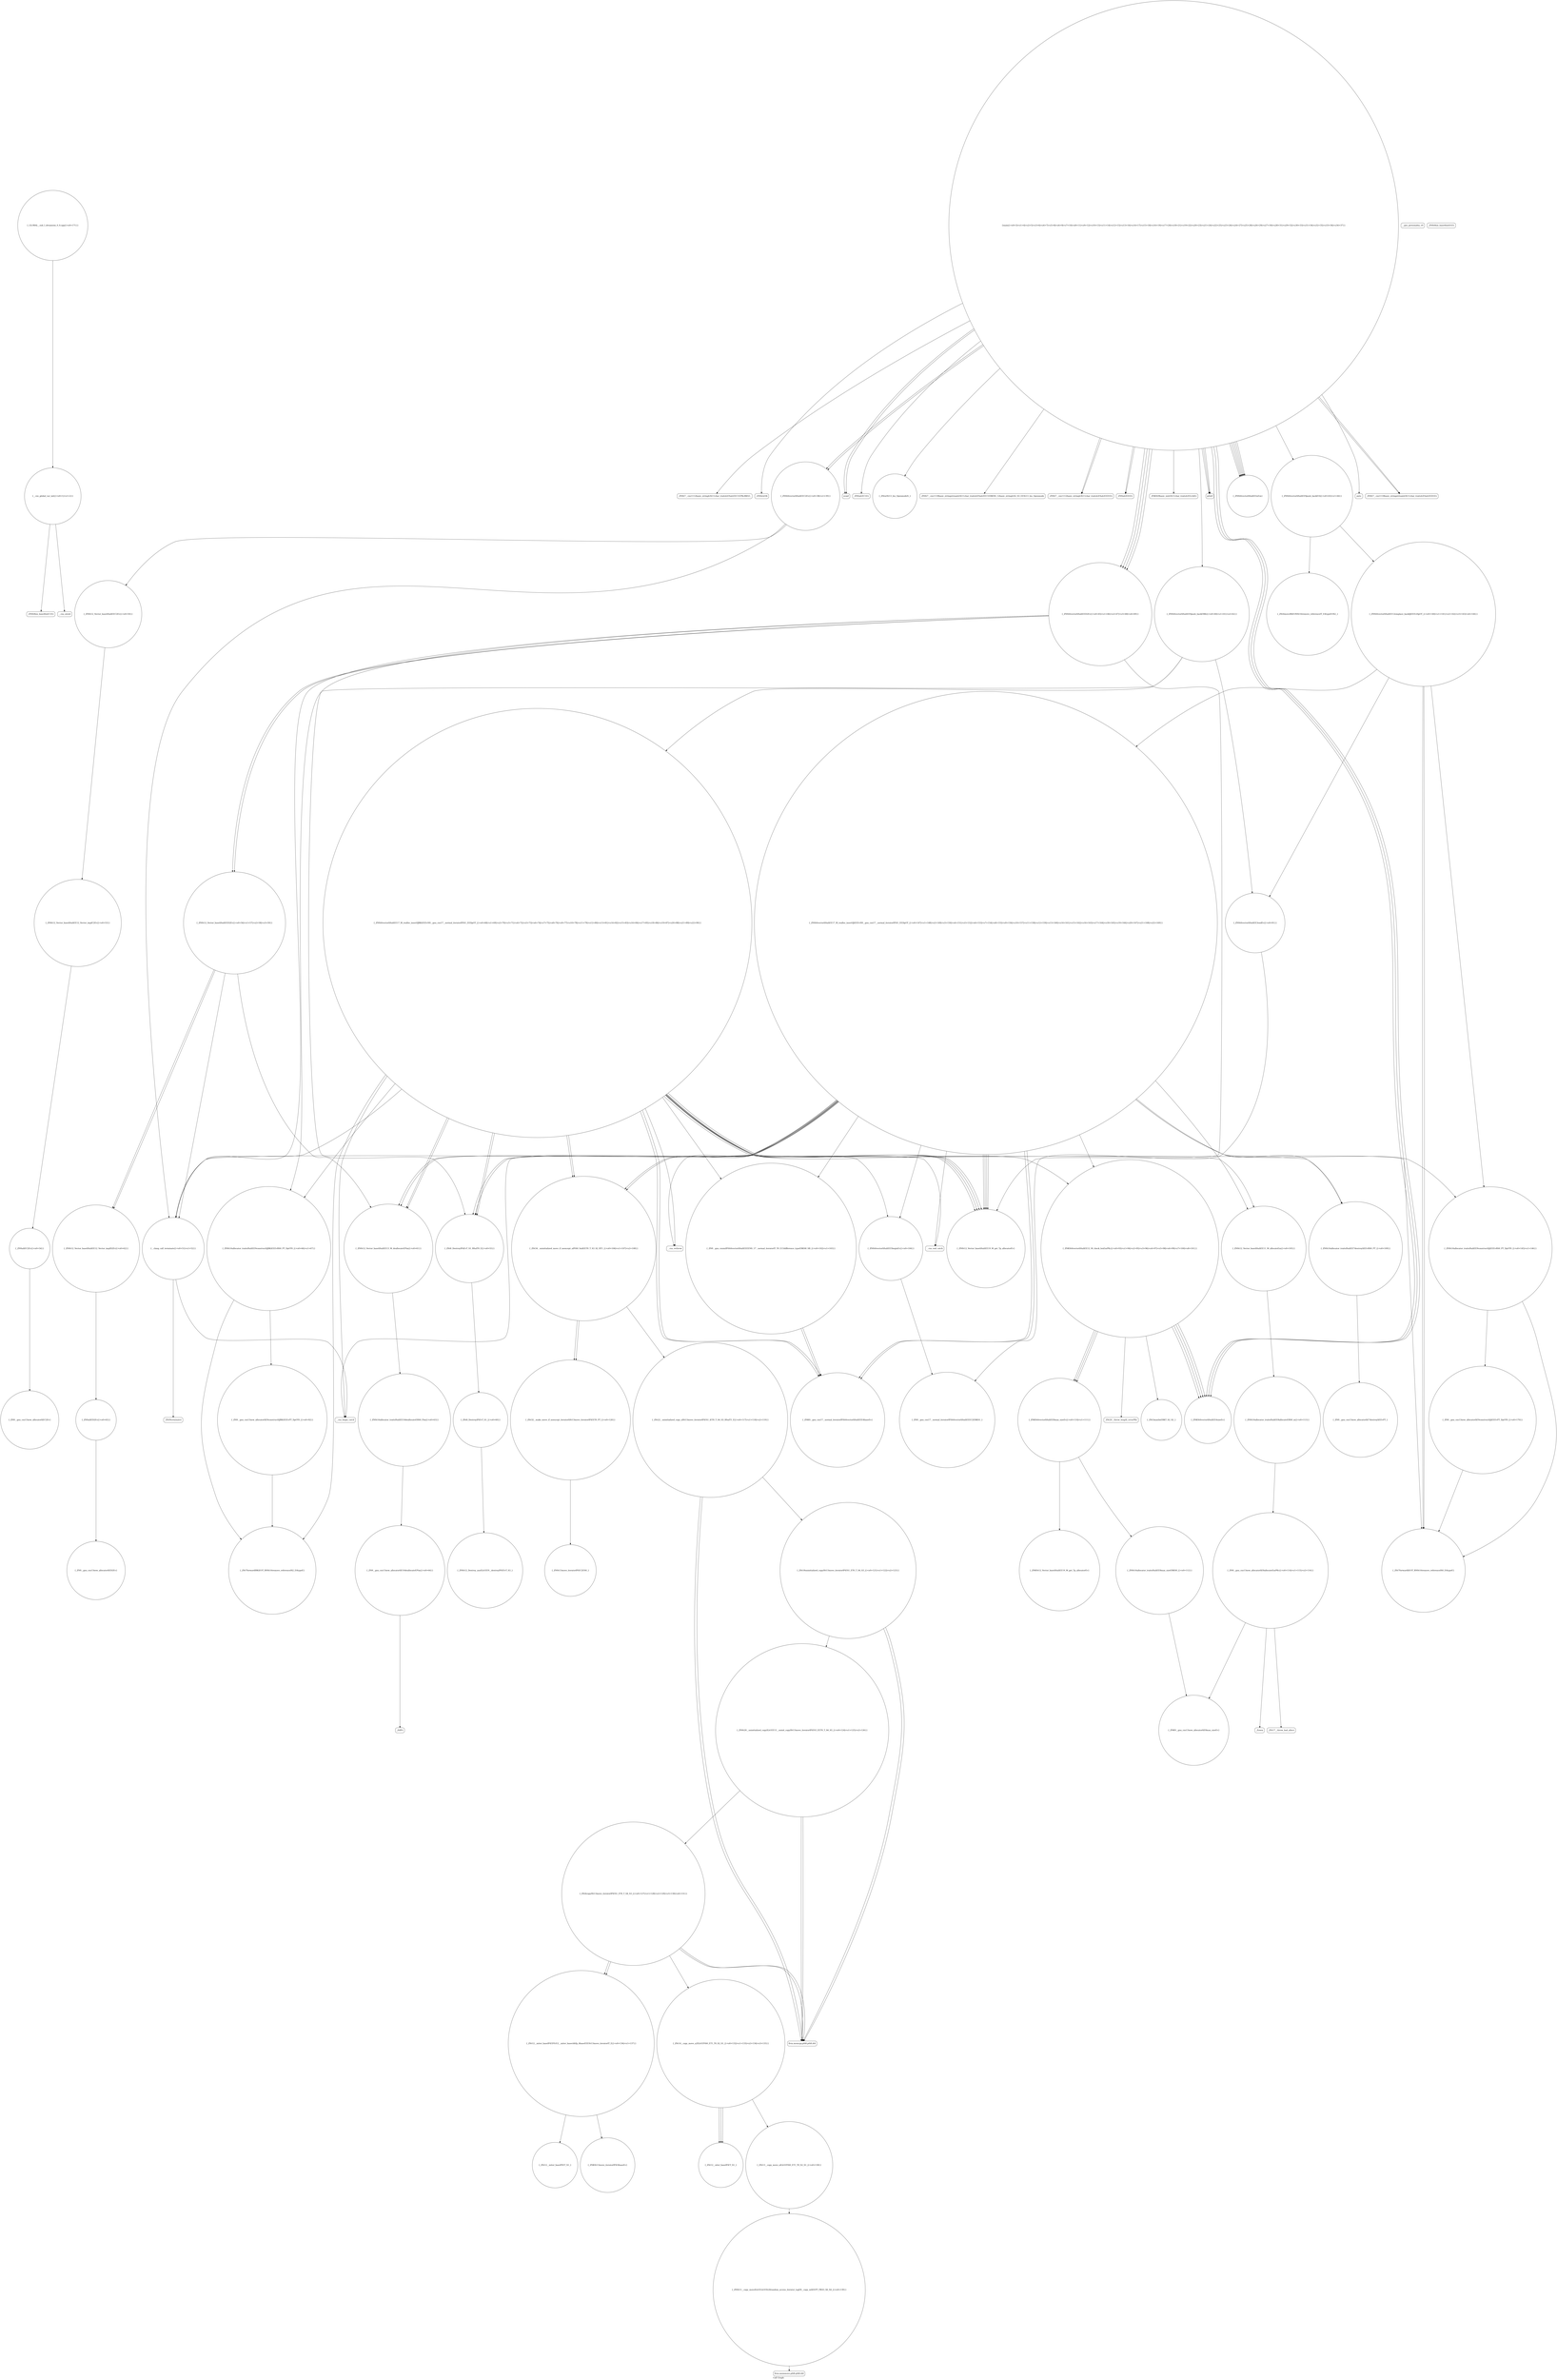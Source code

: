 digraph "Call Graph" {
	label="Call Graph";

	Node0x558f8d204170 [shape=record,shape=circle,label="{__cxx_global_var_init|{<s0>1|<s1>2}}"];
	Node0x558f8d204170:s0 -> Node0x558f8d2041f0[color=black];
	Node0x558f8d204170:s1 -> Node0x558f8d3e2bd0[color=black];
	Node0x558f8d3e40d0 [shape=record,shape=circle,label="{_ZNSt6vectorIiSaIiEE3endEv|{<s0>91}}"];
	Node0x558f8d3e40d0:s0 -> Node0x558f8d3e59f0[color=black];
	Node0x558f8d3e6770 [shape=record,shape=circle,label="{_GLOBAL__sub_I_dreamoon_0_0.cpp|{<s0>171}}"];
	Node0x558f8d3e6770:s0 -> Node0x558f8d204170[color=black];
	Node0x558f8d3e2dd0 [shape=record,shape=Mrecord,label="{_ZNSt7__cxx1112basic_stringIcSt11char_traitsIcESaIcEEC1EPKcRKS3_}"];
	Node0x558f8d3e5470 [shape=record,shape=circle,label="{_ZSt34__uninitialized_move_if_noexcept_aIPiS0_SaIiEET0_T_S3_S2_RT1_|{<s0>106|<s1>107|<s2>108}}"];
	Node0x558f8d3e5470:s0 -> Node0x558f8d3e5cf0[color=black];
	Node0x558f8d3e5470:s1 -> Node0x558f8d3e5cf0[color=black];
	Node0x558f8d3e5470:s2 -> Node0x558f8d3e5c70[color=black];
	Node0x558f8d3e3150 [shape=record,shape=Mrecord,label="{_ZNSirsERi}"];
	Node0x558f8d3e57f0 [shape=record,shape=circle,label="{_ZSt3maxImERKT_S2_S2_}"];
	Node0x558f8d3e34d0 [shape=record,shape=circle,label="{_ZNSt6vectorIiSaIiEED2Ev|{<s0>45|<s1>46|<s2>47|<s3>48|<s4>49}}"];
	Node0x558f8d3e34d0:s0 -> Node0x558f8d3e3a50[color=black];
	Node0x558f8d3e34d0:s1 -> Node0x558f8d3e39d0[color=black];
	Node0x558f8d3e34d0:s2 -> Node0x558f8d3e3ad0[color=black];
	Node0x558f8d3e34d0:s3 -> Node0x558f8d3e3ad0[color=black];
	Node0x558f8d3e34d0:s4 -> Node0x558f8d3e36d0[color=black];
	Node0x558f8d3e5b70 [shape=record,shape=Mrecord,label="{_ZSt17__throw_bad_allocv}"];
	Node0x558f8d3e3850 [shape=record,shape=circle,label="{_ZNSt12_Vector_baseIiSaIiEE12_Vector_implC2Ev|{<s0>53}}"];
	Node0x558f8d3e3850:s0 -> Node0x558f8d3e38d0[color=black];
	Node0x558f8d3e5ef0 [shape=record,shape=circle,label="{_ZSt4copyISt13move_iteratorIPiES1_ET0_T_S4_S3_|{<s0>127|<s1>128|<s2>129|<s3>130|<s4>131}}"];
	Node0x558f8d3e5ef0:s0 -> Node0x558f8d3e5df0[color=black];
	Node0x558f8d3e5ef0:s1 -> Node0x558f8d3e5ff0[color=black];
	Node0x558f8d3e5ef0:s2 -> Node0x558f8d3e5df0[color=black];
	Node0x558f8d3e5ef0:s3 -> Node0x558f8d3e5ff0[color=black];
	Node0x558f8d3e5ef0:s4 -> Node0x558f8d3e5f70[color=black];
	Node0x558f8d3e3bd0 [shape=record,shape=circle,label="{_ZNSt12_Destroy_auxILb1EE9__destroyIPiEEvT_S3_}"];
	Node0x558f8d3e6270 [shape=record,shape=circle,label="{_ZSt12__miter_baseIPiET_S1_}"];
	Node0x558f8d3e3f50 [shape=record,shape=circle,label="{_ZN9__gnu_cxx13new_allocatorIiED2Ev}"];
	Node0x558f8d3e65f0 [shape=record,shape=circle,label="{_ZSt7forwardIiEOT_RNSt16remove_referenceIS0_E4typeE}"];
	Node0x558f8d3e2c50 [shape=record,shape=circle,label="{main|{<s0>3|<s1>4|<s2>5|<s3>6|<s4>7|<s5>8|<s6>9|<s7>10|<s8>11|<s9>12|<s10>13|<s11>14|<s12>15|<s13>16|<s14>17|<s15>18|<s16>19|<s17>20|<s18>21|<s19>22|<s20>23|<s21>24|<s22>25|<s23>26|<s24>27|<s25>28|<s26>29|<s27>30|<s28>31|<s29>32|<s30>33|<s31>34|<s32>35|<s33>36|<s34>37}}"];
	Node0x558f8d3e2c50:s0 -> Node0x558f8d3e2cd0[color=black];
	Node0x558f8d3e2c50:s1 -> Node0x558f8d3e2cd0[color=black];
	Node0x558f8d3e2c50:s2 -> Node0x558f8d3e2d50[color=black];
	Node0x558f8d3e2c50:s3 -> Node0x558f8d3e2dd0[color=black];
	Node0x558f8d3e2c50:s4 -> Node0x558f8d3e2ed0[color=black];
	Node0x558f8d3e2c50:s5 -> Node0x558f8d3e2f50[color=black];
	Node0x558f8d3e2c50:s6 -> Node0x558f8d3e2fd0[color=black];
	Node0x558f8d3e2c50:s7 -> Node0x558f8d3e3050[color=black];
	Node0x558f8d3e2c50:s8 -> Node0x558f8d3e30d0[color=black];
	Node0x558f8d3e2c50:s9 -> Node0x558f8d3e3150[color=black];
	Node0x558f8d3e2c50:s10 -> Node0x558f8d3e31d0[color=black];
	Node0x558f8d3e2c50:s11 -> Node0x558f8d3e3250[color=black];
	Node0x558f8d3e2c50:s12 -> Node0x558f8d3e2fd0[color=black];
	Node0x558f8d3e2c50:s13 -> Node0x558f8d3e3050[color=black];
	Node0x558f8d3e2c50:s14 -> Node0x558f8d3e32d0[color=black];
	Node0x558f8d3e2c50:s15 -> Node0x558f8d3e3350[color=black];
	Node0x558f8d3e2c50:s16 -> Node0x558f8d3e30d0[color=black];
	Node0x558f8d3e2c50:s17 -> Node0x558f8d3e33d0[color=black];
	Node0x558f8d3e2c50:s18 -> Node0x558f8d3e3450[color=black];
	Node0x558f8d3e2c50:s19 -> Node0x558f8d3e34d0[color=black];
	Node0x558f8d3e2c50:s20 -> Node0x558f8d3e33d0[color=black];
	Node0x558f8d3e2c50:s21 -> Node0x558f8d3e3350[color=black];
	Node0x558f8d3e2c50:s22 -> Node0x558f8d3e3350[color=black];
	Node0x558f8d3e2c50:s23 -> Node0x558f8d3e33d0[color=black];
	Node0x558f8d3e2c50:s24 -> Node0x558f8d3e33d0[color=black];
	Node0x558f8d3e2c50:s25 -> Node0x558f8d3e33d0[color=black];
	Node0x558f8d3e2c50:s26 -> Node0x558f8d3e32d0[color=black];
	Node0x558f8d3e2c50:s27 -> Node0x558f8d3e33d0[color=black];
	Node0x558f8d3e2c50:s28 -> Node0x558f8d3e32d0[color=black];
	Node0x558f8d3e2c50:s29 -> Node0x558f8d3e34d0[color=black];
	Node0x558f8d3e2c50:s30 -> Node0x558f8d3e3550[color=black];
	Node0x558f8d3e2c50:s31 -> Node0x558f8d3e34d0[color=black];
	Node0x558f8d3e2c50:s32 -> Node0x558f8d3e35d0[color=black];
	Node0x558f8d3e2c50:s33 -> Node0x558f8d3e34d0[color=black];
	Node0x558f8d3e2c50:s34 -> Node0x558f8d3e35d0[color=black];
	Node0x558f8d3e52f0 [shape=record,shape=circle,label="{_ZN9__gnu_cxxmiIPiSt6vectorIiSaIiEEEENS_17__normal_iteratorIT_T0_E15difference_typeERKS8_SB_|{<s0>102|<s1>103}}"];
	Node0x558f8d3e52f0:s0 -> Node0x558f8d3e54f0[color=black];
	Node0x558f8d3e52f0:s1 -> Node0x558f8d3e54f0[color=black];
	Node0x558f8d3e2fd0 [shape=record,shape=Mrecord,label="{_ZNSt7__cxx1112basic_stringIcSt11char_traitsIcESaIcEED1Ev}"];
	Node0x558f8d3e5670 [shape=record,shape=Mrecord,label="{__cxa_end_catch}"];
	Node0x558f8d3e3350 [shape=record,shape=circle,label="{_ZNKSt6vectorIiSaIiEE4sizeEv}"];
	Node0x558f8d3e59f0 [shape=record,shape=circle,label="{_ZN9__gnu_cxx17__normal_iteratorIPiSt6vectorIiSaIiEEEC2ERKS1_}"];
	Node0x558f8d3e36d0 [shape=record,shape=circle,label="{__clang_call_terminate|{<s0>51|<s1>52}}"];
	Node0x558f8d3e36d0:s0 -> Node0x558f8d3e3750[color=black];
	Node0x558f8d3e36d0:s1 -> Node0x558f8d3e37d0[color=black];
	Node0x558f8d3e5d70 [shape=record,shape=circle,label="{_ZSt18uninitialized_copyISt13move_iteratorIPiES1_ET0_T_S4_S3_|{<s0>121|<s1>122|<s2>123}}"];
	Node0x558f8d3e5d70:s0 -> Node0x558f8d3e5df0[color=black];
	Node0x558f8d3e5d70:s1 -> Node0x558f8d3e5df0[color=black];
	Node0x558f8d3e5d70:s2 -> Node0x558f8d3e5e70[color=black];
	Node0x558f8d3e3a50 [shape=record,shape=circle,label="{_ZNSt12_Vector_baseIiSaIiEE19_M_get_Tp_allocatorEv}"];
	Node0x558f8d3e60f0 [shape=record,shape=circle,label="{_ZSt12__niter_baseIPiET_S1_}"];
	Node0x558f8d3e3dd0 [shape=record,shape=circle,label="{_ZN9__gnu_cxx13new_allocatorIiE10deallocateEPim|{<s0>64}}"];
	Node0x558f8d3e3dd0:s0 -> Node0x558f8d3e3e50[color=black];
	Node0x558f8d3e6470 [shape=record,shape=circle,label="{_ZNSt6vectorIiSaIiEE12emplace_backIJiEEEvDpOT_|{<s0>140|<s1>141|<s2>142|<s3>143|<s4>144}}"];
	Node0x558f8d3e6470:s0 -> Node0x558f8d3e65f0[color=black];
	Node0x558f8d3e6470:s1 -> Node0x558f8d3e6570[color=black];
	Node0x558f8d3e6470:s2 -> Node0x558f8d3e40d0[color=black];
	Node0x558f8d3e6470:s3 -> Node0x558f8d3e65f0[color=black];
	Node0x558f8d3e6470:s4 -> Node0x558f8d3e6670[color=black];
	Node0x558f8d2041f0 [shape=record,shape=Mrecord,label="{_ZNSt8ios_base4InitC1Ev}"];
	Node0x558f8d3e4150 [shape=record,shape=circle,label="{_ZN9__gnu_cxx13new_allocatorIiE9constructIiJRKiEEEvPT_DpOT0_|{<s0>92}}"];
	Node0x558f8d3e4150:s0 -> Node0x558f8d3e41d0[color=black];
	Node0x558f8d3e2e50 [shape=record,shape=Mrecord,label="{__gxx_personality_v0}"];
	Node0x558f8d3e54f0 [shape=record,shape=circle,label="{_ZNK9__gnu_cxx17__normal_iteratorIPiSt6vectorIiSaIiEEE4baseEv}"];
	Node0x558f8d3e31d0 [shape=record,shape=Mrecord,label="{_ZNKSt9basic_iosIcSt11char_traitsIcEEcvbEv}"];
	Node0x558f8d3e5870 [shape=record,shape=circle,label="{_ZNSt16allocator_traitsISaIiEE8max_sizeERKS0_|{<s0>112}}"];
	Node0x558f8d3e5870:s0 -> Node0x558f8d3e5970[color=black];
	Node0x558f8d3e3550 [shape=record,shape=Mrecord,label="{puts}"];
	Node0x558f8d3e5bf0 [shape=record,shape=Mrecord,label="{_Znwm}"];
	Node0x558f8d3e38d0 [shape=record,shape=circle,label="{_ZNSaIiEC2Ev|{<s0>54}}"];
	Node0x558f8d3e38d0:s0 -> Node0x558f8d3e3950[color=black];
	Node0x558f8d3e5f70 [shape=record,shape=circle,label="{_ZSt14__copy_move_a2ILb1EPiS0_ET1_T0_S2_S1_|{<s0>132|<s1>133|<s2>134|<s3>135}}"];
	Node0x558f8d3e5f70:s0 -> Node0x558f8d3e60f0[color=black];
	Node0x558f8d3e5f70:s1 -> Node0x558f8d3e60f0[color=black];
	Node0x558f8d3e5f70:s2 -> Node0x558f8d3e60f0[color=black];
	Node0x558f8d3e5f70:s3 -> Node0x558f8d3e6070[color=black];
	Node0x558f8d3e3c50 [shape=record,shape=circle,label="{_ZNSt12_Vector_baseIiSaIiEE13_M_deallocateEPim|{<s0>61}}"];
	Node0x558f8d3e3c50:s0 -> Node0x558f8d3e3d50[color=black];
	Node0x558f8d3e62f0 [shape=record,shape=circle,label="{_ZNKSt13move_iteratorIPiE4baseEv}"];
	Node0x558f8d3e3fd0 [shape=record,shape=circle,label="{_ZNSt16allocator_traitsISaIiEE9constructIiJRKiEEEvRS0_PT_DpOT0_|{<s0>66|<s1>67}}"];
	Node0x558f8d3e3fd0:s0 -> Node0x558f8d3e41d0[color=black];
	Node0x558f8d3e3fd0:s1 -> Node0x558f8d3e4150[color=black];
	Node0x558f8d3e6670 [shape=record,shape=circle,label="{_ZNSt6vectorIiSaIiEE17_M_realloc_insertIJiEEEvN9__gnu_cxx17__normal_iteratorIPiS1_EEDpOT_|{<s0>147|<s1>148|<s2>149|<s3>150|<s4>151|<s5>152|<s6>153|<s7>154|<s8>155|<s9>156|<s10>157|<s11>158|<s12>159|<s13>160|<s14>161|<s15>162|<s16>163|<s17>164|<s18>165|<s19>166|<s20>167|<s21>168|<s22>169}}"];
	Node0x558f8d3e6670:s0 -> Node0x558f8d3e5270[color=black];
	Node0x558f8d3e6670:s1 -> Node0x558f8d3e5370[color=black];
	Node0x558f8d3e6670:s2 -> Node0x558f8d3e52f0[color=black];
	Node0x558f8d3e6670:s3 -> Node0x558f8d3e53f0[color=black];
	Node0x558f8d3e6670:s4 -> Node0x558f8d3e65f0[color=black];
	Node0x558f8d3e6670:s5 -> Node0x558f8d3e6570[color=black];
	Node0x558f8d3e6670:s6 -> Node0x558f8d3e54f0[color=black];
	Node0x558f8d3e6670:s7 -> Node0x558f8d3e3a50[color=black];
	Node0x558f8d3e6670:s8 -> Node0x558f8d3e5470[color=black];
	Node0x558f8d3e6670:s9 -> Node0x558f8d3e54f0[color=black];
	Node0x558f8d3e6670:s10 -> Node0x558f8d3e3a50[color=black];
	Node0x558f8d3e6670:s11 -> Node0x558f8d3e5470[color=black];
	Node0x558f8d3e6670:s12 -> Node0x558f8d3e3750[color=black];
	Node0x558f8d3e6670:s13 -> Node0x558f8d3e5570[color=black];
	Node0x558f8d3e6670:s14 -> Node0x558f8d3e5670[color=black];
	Node0x558f8d3e6670:s15 -> Node0x558f8d3e3a50[color=black];
	Node0x558f8d3e6670:s16 -> Node0x558f8d3e39d0[color=black];
	Node0x558f8d3e6670:s17 -> Node0x558f8d3e3c50[color=black];
	Node0x558f8d3e6670:s18 -> Node0x558f8d3e55f0[color=black];
	Node0x558f8d3e6670:s19 -> Node0x558f8d3e3a50[color=black];
	Node0x558f8d3e6670:s20 -> Node0x558f8d3e39d0[color=black];
	Node0x558f8d3e6670:s21 -> Node0x558f8d3e3c50[color=black];
	Node0x558f8d3e6670:s22 -> Node0x558f8d3e36d0[color=black];
	Node0x558f8d3e2cd0 [shape=record,shape=Mrecord,label="{scanf}"];
	Node0x558f8d3e5370 [shape=record,shape=circle,label="{_ZNSt6vectorIiSaIiEE5beginEv|{<s0>104}}"];
	Node0x558f8d3e5370:s0 -> Node0x558f8d3e59f0[color=black];
	Node0x558f8d3e3050 [shape=record,shape=Mrecord,label="{_ZNSaIcED1Ev}"];
	Node0x558f8d3e56f0 [shape=record,shape=circle,label="{_ZNKSt6vectorIiSaIiEE8max_sizeEv|{<s0>110|<s1>111}}"];
	Node0x558f8d3e56f0:s0 -> Node0x558f8d3e58f0[color=black];
	Node0x558f8d3e56f0:s1 -> Node0x558f8d3e5870[color=black];
	Node0x558f8d3e33d0 [shape=record,shape=circle,label="{_ZNSt6vectorIiSaIiEEixEm}"];
	Node0x558f8d3e5a70 [shape=record,shape=circle,label="{_ZNSt16allocator_traitsISaIiEE8allocateERS0_m|{<s0>113}}"];
	Node0x558f8d3e5a70:s0 -> Node0x558f8d3e5af0[color=black];
	Node0x558f8d3e3750 [shape=record,shape=Mrecord,label="{__cxa_begin_catch}"];
	Node0x558f8d3e5df0 [shape=record,shape=Mrecord,label="{llvm.memcpy.p0i8.p0i8.i64}"];
	Node0x558f8d3e3ad0 [shape=record,shape=circle,label="{_ZNSt12_Vector_baseIiSaIiEED2Ev|{<s0>56|<s1>57|<s2>58|<s3>59}}"];
	Node0x558f8d3e3ad0:s0 -> Node0x558f8d3e3c50[color=black];
	Node0x558f8d3e3ad0:s1 -> Node0x558f8d3e3cd0[color=black];
	Node0x558f8d3e3ad0:s2 -> Node0x558f8d3e3cd0[color=black];
	Node0x558f8d3e3ad0:s3 -> Node0x558f8d3e36d0[color=black];
	Node0x558f8d3e6170 [shape=record,shape=circle,label="{_ZNSt11__copy_moveILb1ELb1ESt26random_access_iterator_tagE8__copy_mIiEEPT_PKS3_S6_S4_|{<s0>139}}"];
	Node0x558f8d3e6170:s0 -> Node0x558f8d3e61f0[color=black];
	Node0x558f8d3e3e50 [shape=record,shape=Mrecord,label="{_ZdlPv}"];
	Node0x558f8d3e64f0 [shape=record,shape=circle,label="{_ZSt4moveIRiEONSt16remove_referenceIT_E4typeEOS2_}"];
	Node0x558f8d3e2b50 [shape=record,shape=Mrecord,label="{_ZNSt8ios_base4InitD1Ev}"];
	Node0x558f8d3e41d0 [shape=record,shape=circle,label="{_ZSt7forwardIRKiEOT_RNSt16remove_referenceIS2_E4typeE}"];
	Node0x558f8d3e2ed0 [shape=record,shape=circle,label="{_ZStorSt13_Ios_OpenmodeS_}"];
	Node0x558f8d3e5570 [shape=record,shape=circle,label="{_ZNSt16allocator_traitsISaIiEE7destroyIiEEvRS0_PT_|{<s0>109}}"];
	Node0x558f8d3e5570:s0 -> Node0x558f8d3e63f0[color=black];
	Node0x558f8d3e3250 [shape=record,shape=circle,label="{_ZNSt6vectorIiSaIiEE9push_backERKi|{<s0>40|<s1>41|<s2>42}}"];
	Node0x558f8d3e3250:s0 -> Node0x558f8d3e3fd0[color=black];
	Node0x558f8d3e3250:s1 -> Node0x558f8d3e40d0[color=black];
	Node0x558f8d3e3250:s2 -> Node0x558f8d3e4050[color=black];
	Node0x558f8d3e58f0 [shape=record,shape=circle,label="{_ZNKSt12_Vector_baseIiSaIiEE19_M_get_Tp_allocatorEv}"];
	Node0x558f8d3e35d0 [shape=record,shape=Mrecord,label="{_ZNSt7__cxx1118basic_stringstreamIcSt11char_traitsIcESaIcEED1Ev}"];
	Node0x558f8d3e5c70 [shape=record,shape=circle,label="{_ZSt22__uninitialized_copy_aISt13move_iteratorIPiES1_iET0_T_S4_S3_RSaIT1_E|{<s0>117|<s1>118|<s2>119}}"];
	Node0x558f8d3e5c70:s0 -> Node0x558f8d3e5df0[color=black];
	Node0x558f8d3e5c70:s1 -> Node0x558f8d3e5df0[color=black];
	Node0x558f8d3e5c70:s2 -> Node0x558f8d3e5d70[color=black];
	Node0x558f8d3e3950 [shape=record,shape=circle,label="{_ZN9__gnu_cxx13new_allocatorIiEC2Ev}"];
	Node0x558f8d3e5ff0 [shape=record,shape=circle,label="{_ZSt12__miter_baseIPiEDTcl12__miter_basecldtfp_4baseEEESt13move_iteratorIT_E|{<s0>136|<s1>137}}"];
	Node0x558f8d3e5ff0:s0 -> Node0x558f8d3e62f0[color=black];
	Node0x558f8d3e5ff0:s1 -> Node0x558f8d3e6270[color=black];
	Node0x558f8d3e3cd0 [shape=record,shape=circle,label="{_ZNSt12_Vector_baseIiSaIiEE12_Vector_implD2Ev|{<s0>62}}"];
	Node0x558f8d3e3cd0:s0 -> Node0x558f8d3e3ed0[color=black];
	Node0x558f8d3e6370 [shape=record,shape=circle,label="{_ZNSt13move_iteratorIPiEC2ES0_}"];
	Node0x558f8d3e4050 [shape=record,shape=circle,label="{_ZNSt6vectorIiSaIiEE17_M_realloc_insertIJRKiEEEvN9__gnu_cxx17__normal_iteratorIPiS1_EEDpOT_|{<s0>68|<s1>69|<s2>70|<s3>71|<s4>72|<s5>73|<s6>74|<s7>75|<s8>76|<s9>77|<s10>78|<s11>79|<s12>80|<s13>81|<s14>82|<s15>83|<s16>84|<s17>85|<s18>86|<s19>87|<s20>88|<s21>89|<s22>90}}"];
	Node0x558f8d3e4050:s0 -> Node0x558f8d3e5270[color=black];
	Node0x558f8d3e4050:s1 -> Node0x558f8d3e5370[color=black];
	Node0x558f8d3e4050:s2 -> Node0x558f8d3e52f0[color=black];
	Node0x558f8d3e4050:s3 -> Node0x558f8d3e53f0[color=black];
	Node0x558f8d3e4050:s4 -> Node0x558f8d3e41d0[color=black];
	Node0x558f8d3e4050:s5 -> Node0x558f8d3e3fd0[color=black];
	Node0x558f8d3e4050:s6 -> Node0x558f8d3e54f0[color=black];
	Node0x558f8d3e4050:s7 -> Node0x558f8d3e3a50[color=black];
	Node0x558f8d3e4050:s8 -> Node0x558f8d3e5470[color=black];
	Node0x558f8d3e4050:s9 -> Node0x558f8d3e54f0[color=black];
	Node0x558f8d3e4050:s10 -> Node0x558f8d3e3a50[color=black];
	Node0x558f8d3e4050:s11 -> Node0x558f8d3e5470[color=black];
	Node0x558f8d3e4050:s12 -> Node0x558f8d3e3750[color=black];
	Node0x558f8d3e4050:s13 -> Node0x558f8d3e5570[color=black];
	Node0x558f8d3e4050:s14 -> Node0x558f8d3e5670[color=black];
	Node0x558f8d3e4050:s15 -> Node0x558f8d3e3a50[color=black];
	Node0x558f8d3e4050:s16 -> Node0x558f8d3e39d0[color=black];
	Node0x558f8d3e4050:s17 -> Node0x558f8d3e3c50[color=black];
	Node0x558f8d3e4050:s18 -> Node0x558f8d3e55f0[color=black];
	Node0x558f8d3e4050:s19 -> Node0x558f8d3e3a50[color=black];
	Node0x558f8d3e4050:s20 -> Node0x558f8d3e39d0[color=black];
	Node0x558f8d3e4050:s21 -> Node0x558f8d3e3c50[color=black];
	Node0x558f8d3e4050:s22 -> Node0x558f8d3e36d0[color=black];
	Node0x558f8d3e66f0 [shape=record,shape=circle,label="{_ZN9__gnu_cxx13new_allocatorIiE9constructIiJiEEEvPT_DpOT0_|{<s0>170}}"];
	Node0x558f8d3e66f0:s0 -> Node0x558f8d3e65f0[color=black];
	Node0x558f8d3e2d50 [shape=record,shape=Mrecord,label="{_ZNSaIcEC1Ev}"];
	Node0x558f8d3e53f0 [shape=record,shape=circle,label="{_ZNSt12_Vector_baseIiSaIiEE11_M_allocateEm|{<s0>105}}"];
	Node0x558f8d3e53f0:s0 -> Node0x558f8d3e5a70[color=black];
	Node0x558f8d3e30d0 [shape=record,shape=circle,label="{_ZNSt6vectorIiSaIiEEC2Ev|{<s0>38|<s1>39}}"];
	Node0x558f8d3e30d0:s0 -> Node0x558f8d3e3650[color=black];
	Node0x558f8d3e30d0:s1 -> Node0x558f8d3e36d0[color=black];
	Node0x558f8d3e5770 [shape=record,shape=Mrecord,label="{_ZSt20__throw_length_errorPKc}"];
	Node0x558f8d3e3450 [shape=record,shape=circle,label="{_ZNSt6vectorIiSaIiEE9push_backEOi|{<s0>43|<s1>44}}"];
	Node0x558f8d3e3450:s0 -> Node0x558f8d3e64f0[color=black];
	Node0x558f8d3e3450:s1 -> Node0x558f8d3e6470[color=black];
	Node0x558f8d3e5af0 [shape=record,shape=circle,label="{_ZN9__gnu_cxx13new_allocatorIiE8allocateEmPKv|{<s0>114|<s1>115|<s2>116}}"];
	Node0x558f8d3e5af0:s0 -> Node0x558f8d3e5970[color=black];
	Node0x558f8d3e5af0:s1 -> Node0x558f8d3e5b70[color=black];
	Node0x558f8d3e5af0:s2 -> Node0x558f8d3e5bf0[color=black];
	Node0x558f8d3e37d0 [shape=record,shape=Mrecord,label="{_ZSt9terminatev}"];
	Node0x558f8d3e5e70 [shape=record,shape=circle,label="{_ZNSt20__uninitialized_copyILb1EE13__uninit_copyISt13move_iteratorIPiES3_EET0_T_S6_S5_|{<s0>124|<s1>125|<s2>126}}"];
	Node0x558f8d3e5e70:s0 -> Node0x558f8d3e5df0[color=black];
	Node0x558f8d3e5e70:s1 -> Node0x558f8d3e5df0[color=black];
	Node0x558f8d3e5e70:s2 -> Node0x558f8d3e5ef0[color=black];
	Node0x558f8d3e3b50 [shape=record,shape=circle,label="{_ZSt8_DestroyIPiEvT_S1_|{<s0>60}}"];
	Node0x558f8d3e3b50:s0 -> Node0x558f8d3e3bd0[color=black];
	Node0x558f8d3e61f0 [shape=record,shape=Mrecord,label="{llvm.memmove.p0i8.p0i8.i64}"];
	Node0x558f8d3e3ed0 [shape=record,shape=circle,label="{_ZNSaIiED2Ev|{<s0>65}}"];
	Node0x558f8d3e3ed0:s0 -> Node0x558f8d3e3f50[color=black];
	Node0x558f8d3e6570 [shape=record,shape=circle,label="{_ZNSt16allocator_traitsISaIiEE9constructIiJiEEEvRS0_PT_DpOT0_|{<s0>145|<s1>146}}"];
	Node0x558f8d3e6570:s0 -> Node0x558f8d3e65f0[color=black];
	Node0x558f8d3e6570:s1 -> Node0x558f8d3e66f0[color=black];
	Node0x558f8d3e2bd0 [shape=record,shape=Mrecord,label="{__cxa_atexit}"];
	Node0x558f8d3e5270 [shape=record,shape=circle,label="{_ZNKSt6vectorIiSaIiEE12_M_check_lenEmPKc|{<s0>93|<s1>94|<s2>95|<s3>96|<s4>97|<s5>98|<s6>99|<s7>100|<s8>101}}"];
	Node0x558f8d3e5270:s0 -> Node0x558f8d3e56f0[color=black];
	Node0x558f8d3e5270:s1 -> Node0x558f8d3e3350[color=black];
	Node0x558f8d3e5270:s2 -> Node0x558f8d3e5770[color=black];
	Node0x558f8d3e5270:s3 -> Node0x558f8d3e3350[color=black];
	Node0x558f8d3e5270:s4 -> Node0x558f8d3e3350[color=black];
	Node0x558f8d3e5270:s5 -> Node0x558f8d3e57f0[color=black];
	Node0x558f8d3e5270:s6 -> Node0x558f8d3e3350[color=black];
	Node0x558f8d3e5270:s7 -> Node0x558f8d3e56f0[color=black];
	Node0x558f8d3e5270:s8 -> Node0x558f8d3e56f0[color=black];
	Node0x558f8d3e2f50 [shape=record,shape=Mrecord,label="{_ZNSt7__cxx1118basic_stringstreamIcSt11char_traitsIcESaIcEEC1ERKNS_12basic_stringIcS2_S3_EESt13_Ios_Openmode}"];
	Node0x558f8d3e55f0 [shape=record,shape=Mrecord,label="{__cxa_rethrow}"];
	Node0x558f8d3e32d0 [shape=record,shape=Mrecord,label="{printf}"];
	Node0x558f8d3e5970 [shape=record,shape=circle,label="{_ZNK9__gnu_cxx13new_allocatorIiE8max_sizeEv}"];
	Node0x558f8d3e3650 [shape=record,shape=circle,label="{_ZNSt12_Vector_baseIiSaIiEEC2Ev|{<s0>50}}"];
	Node0x558f8d3e3650:s0 -> Node0x558f8d3e3850[color=black];
	Node0x558f8d3e5cf0 [shape=record,shape=circle,label="{_ZSt32__make_move_if_noexcept_iteratorIiSt13move_iteratorIPiEET0_PT_|{<s0>120}}"];
	Node0x558f8d3e5cf0:s0 -> Node0x558f8d3e6370[color=black];
	Node0x558f8d3e39d0 [shape=record,shape=circle,label="{_ZSt8_DestroyIPiiEvT_S1_RSaIT0_E|{<s0>55}}"];
	Node0x558f8d3e39d0:s0 -> Node0x558f8d3e3b50[color=black];
	Node0x558f8d3e6070 [shape=record,shape=circle,label="{_ZSt13__copy_move_aILb1EPiS0_ET1_T0_S2_S1_|{<s0>138}}"];
	Node0x558f8d3e6070:s0 -> Node0x558f8d3e6170[color=black];
	Node0x558f8d3e3d50 [shape=record,shape=circle,label="{_ZNSt16allocator_traitsISaIiEE10deallocateERS0_Pim|{<s0>63}}"];
	Node0x558f8d3e3d50:s0 -> Node0x558f8d3e3dd0[color=black];
	Node0x558f8d3e63f0 [shape=record,shape=circle,label="{_ZN9__gnu_cxx13new_allocatorIiE7destroyIiEEvPT_}"];
}
